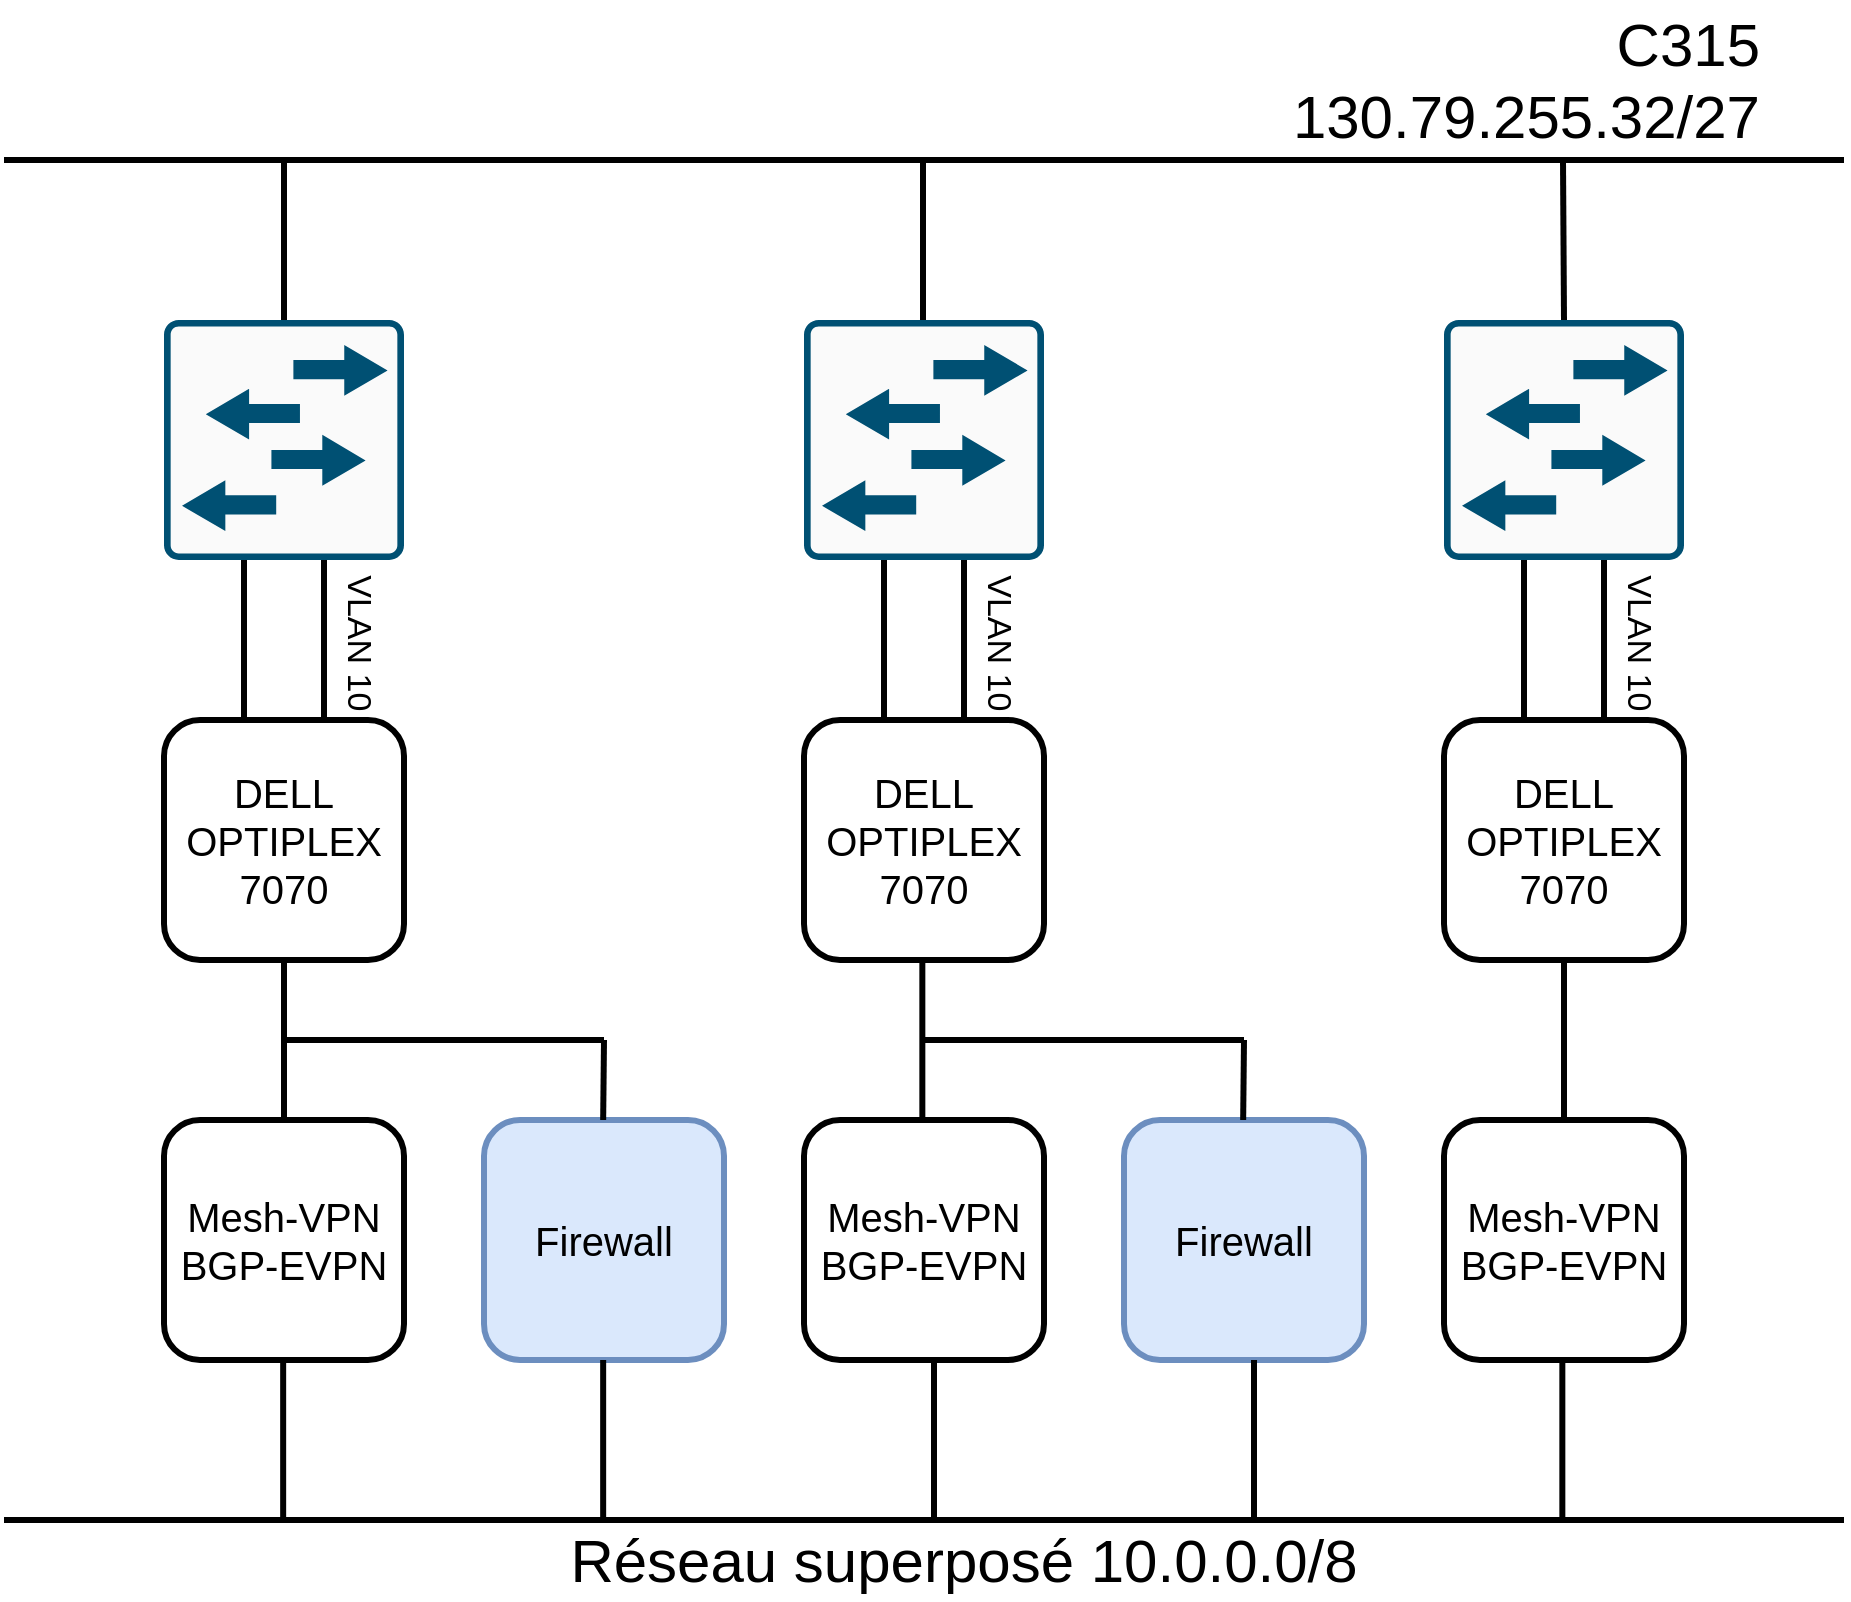 <mxfile version="22.1.2" type="device" pages="3">
  <diagram name="C315" id="j6WyidCfKMar323O4GRI">
    <mxGraphModel dx="1434" dy="843" grid="1" gridSize="10" guides="1" tooltips="1" connect="1" arrows="1" fold="1" page="1" pageScale="1" pageWidth="1169" pageHeight="827" math="0" shadow="0">
      <root>
        <mxCell id="0" />
        <mxCell id="1" parent="0" />
        <mxCell id="AUlWKvxWk7nY_kt9uzHI-6" value="" style="endArrow=none;html=1;rounded=0;strokeWidth=3;" parent="1" edge="1">
          <mxGeometry width="50" height="50" relative="1" as="geometry">
            <mxPoint x="120" y="80" as="sourcePoint" />
            <mxPoint x="1040" y="80" as="targetPoint" />
          </mxGeometry>
        </mxCell>
        <mxCell id="AUlWKvxWk7nY_kt9uzHI-8" value="" style="sketch=0;points=[[0.015,0.015,0],[0.985,0.015,0],[0.985,0.985,0],[0.015,0.985,0],[0.25,0,0],[0.5,0,0],[0.75,0,0],[1,0.25,0],[1,0.5,0],[1,0.75,0],[0.75,1,0],[0.5,1,0],[0.25,1,0],[0,0.75,0],[0,0.5,0],[0,0.25,0]];verticalLabelPosition=bottom;html=1;verticalAlign=top;aspect=fixed;align=center;pointerEvents=1;shape=mxgraph.cisco19.rect;prIcon=l2_switch;fillColor=#FAFAFA;strokeColor=#005073;strokeWidth=3;" parent="1" vertex="1">
          <mxGeometry x="840" y="160" width="120" height="120" as="geometry" />
        </mxCell>
        <mxCell id="AUlWKvxWk7nY_kt9uzHI-9" value="" style="sketch=0;points=[[0.015,0.015,0],[0.985,0.015,0],[0.985,0.985,0],[0.015,0.985,0],[0.25,0,0],[0.5,0,0],[0.75,0,0],[1,0.25,0],[1,0.5,0],[1,0.75,0],[0.75,1,0],[0.5,1,0],[0.25,1,0],[0,0.75,0],[0,0.5,0],[0,0.25,0]];verticalLabelPosition=bottom;html=1;verticalAlign=top;aspect=fixed;align=center;pointerEvents=1;shape=mxgraph.cisco19.rect;prIcon=l2_switch;fillColor=#FAFAFA;strokeColor=#005073;strokeWidth=3;" parent="1" vertex="1">
          <mxGeometry x="520" y="160" width="120" height="120" as="geometry" />
        </mxCell>
        <mxCell id="AUlWKvxWk7nY_kt9uzHI-10" value="" style="sketch=0;points=[[0.015,0.015,0],[0.985,0.015,0],[0.985,0.985,0],[0.015,0.985,0],[0.25,0,0],[0.5,0,0],[0.75,0,0],[1,0.25,0],[1,0.5,0],[1,0.75,0],[0.75,1,0],[0.5,1,0],[0.25,1,0],[0,0.75,0],[0,0.5,0],[0,0.25,0]];verticalLabelPosition=bottom;html=1;verticalAlign=top;aspect=fixed;align=center;pointerEvents=1;shape=mxgraph.cisco19.rect;prIcon=l2_switch;fillColor=#FAFAFA;strokeColor=#005073;strokeWidth=3;" parent="1" vertex="1">
          <mxGeometry x="200" y="160" width="120" height="120" as="geometry" />
        </mxCell>
        <mxCell id="AUlWKvxWk7nY_kt9uzHI-14" value="DELL&lt;br style=&quot;font-size: 20px;&quot;&gt;OPTIPLEX&lt;br style=&quot;font-size: 20px;&quot;&gt;7070" style="rounded=1;whiteSpace=wrap;html=1;strokeWidth=3;fontSize=20;" parent="1" vertex="1">
          <mxGeometry x="200" y="360" width="120" height="120" as="geometry" />
        </mxCell>
        <mxCell id="AUlWKvxWk7nY_kt9uzHI-15" value="DELL&lt;br style=&quot;font-size: 16px;&quot;&gt;OPTIPLEX&lt;br style=&quot;font-size: 16px;&quot;&gt;7070" style="rounded=1;whiteSpace=wrap;html=1;strokeWidth=3;fontSize=20;" parent="1" vertex="1">
          <mxGeometry x="520" y="360" width="120" height="120" as="geometry" />
        </mxCell>
        <mxCell id="AUlWKvxWk7nY_kt9uzHI-16" value="DELL&lt;br style=&quot;font-size: 16px;&quot;&gt;OPTIPLEX&lt;br style=&quot;font-size: 16px;&quot;&gt;7070" style="rounded=1;whiteSpace=wrap;html=1;strokeWidth=3;fontSize=20;" parent="1" vertex="1">
          <mxGeometry x="840" y="360" width="120" height="120" as="geometry" />
        </mxCell>
        <mxCell id="AUlWKvxWk7nY_kt9uzHI-20" value="C315&lt;br&gt;130.79.255.32/27" style="text;html=1;strokeColor=none;fillColor=none;align=right;verticalAlign=middle;whiteSpace=wrap;rounded=0;fontSize=30;strokeWidth=3;" parent="1" vertex="1">
          <mxGeometry x="760" width="240" height="80" as="geometry" />
        </mxCell>
        <mxCell id="AUlWKvxWk7nY_kt9uzHI-21" style="edgeStyle=none;shape=connector;rounded=0;orthogonalLoop=1;jettySize=auto;html=1;labelBackgroundColor=default;strokeColor=default;strokeWidth=3;align=center;verticalAlign=middle;fontFamily=Helvetica;fontSize=16;fontColor=default;endArrow=none;" parent="1" source="AUlWKvxWk7nY_kt9uzHI-10" edge="1">
          <mxGeometry relative="1" as="geometry">
            <mxPoint x="260" y="80" as="targetPoint" />
          </mxGeometry>
        </mxCell>
        <mxCell id="AUlWKvxWk7nY_kt9uzHI-23" style="edgeStyle=none;shape=connector;rounded=0;orthogonalLoop=1;jettySize=auto;html=1;labelBackgroundColor=default;strokeColor=default;strokeWidth=3;align=center;verticalAlign=middle;fontFamily=Helvetica;fontSize=16;fontColor=default;endArrow=none;" parent="1" edge="1">
          <mxGeometry relative="1" as="geometry">
            <mxPoint x="579.5" y="160" as="sourcePoint" />
            <mxPoint x="579.5" y="80" as="targetPoint" />
          </mxGeometry>
        </mxCell>
        <mxCell id="AUlWKvxWk7nY_kt9uzHI-24" style="edgeStyle=none;shape=connector;rounded=0;orthogonalLoop=1;jettySize=auto;html=1;labelBackgroundColor=default;strokeColor=default;strokeWidth=3;align=center;verticalAlign=middle;fontFamily=Helvetica;fontSize=16;fontColor=default;endArrow=none;" parent="1" edge="1">
          <mxGeometry relative="1" as="geometry">
            <mxPoint x="900" y="160" as="sourcePoint" />
            <mxPoint x="899.5" y="80" as="targetPoint" />
          </mxGeometry>
        </mxCell>
        <mxCell id="AUlWKvxWk7nY_kt9uzHI-25" style="edgeStyle=none;shape=connector;rounded=0;orthogonalLoop=1;jettySize=auto;html=1;labelBackgroundColor=default;strokeColor=default;strokeWidth=3;align=center;verticalAlign=middle;fontFamily=Helvetica;fontSize=16;fontColor=default;endArrow=none;" parent="1" edge="1">
          <mxGeometry relative="1" as="geometry">
            <mxPoint x="240" y="360" as="sourcePoint" />
            <mxPoint x="240" y="280" as="targetPoint" />
          </mxGeometry>
        </mxCell>
        <mxCell id="AUlWKvxWk7nY_kt9uzHI-28" style="edgeStyle=none;shape=connector;rounded=0;orthogonalLoop=1;jettySize=auto;html=1;labelBackgroundColor=default;strokeColor=default;strokeWidth=3;align=center;verticalAlign=middle;fontFamily=Helvetica;fontSize=16;fontColor=default;endArrow=none;" parent="1" edge="1">
          <mxGeometry relative="1" as="geometry">
            <mxPoint x="280" y="360" as="sourcePoint" />
            <mxPoint x="280" y="280" as="targetPoint" />
          </mxGeometry>
        </mxCell>
        <mxCell id="AUlWKvxWk7nY_kt9uzHI-29" style="edgeStyle=none;shape=connector;rounded=0;orthogonalLoop=1;jettySize=auto;html=1;labelBackgroundColor=default;strokeColor=default;strokeWidth=3;align=center;verticalAlign=middle;fontFamily=Helvetica;fontSize=16;fontColor=default;endArrow=none;" parent="1" edge="1">
          <mxGeometry relative="1" as="geometry">
            <mxPoint x="560" y="360" as="sourcePoint" />
            <mxPoint x="560" y="280" as="targetPoint" />
          </mxGeometry>
        </mxCell>
        <mxCell id="AUlWKvxWk7nY_kt9uzHI-30" style="edgeStyle=none;shape=connector;rounded=0;orthogonalLoop=1;jettySize=auto;html=1;labelBackgroundColor=default;strokeColor=default;strokeWidth=3;align=center;verticalAlign=middle;fontFamily=Helvetica;fontSize=16;fontColor=default;endArrow=none;" parent="1" edge="1">
          <mxGeometry relative="1" as="geometry">
            <mxPoint x="600" y="360" as="sourcePoint" />
            <mxPoint x="600" y="280" as="targetPoint" />
          </mxGeometry>
        </mxCell>
        <mxCell id="AUlWKvxWk7nY_kt9uzHI-31" style="edgeStyle=none;shape=connector;rounded=0;orthogonalLoop=1;jettySize=auto;html=1;labelBackgroundColor=default;strokeColor=default;strokeWidth=3;align=center;verticalAlign=middle;fontFamily=Helvetica;fontSize=16;fontColor=default;endArrow=none;" parent="1" edge="1">
          <mxGeometry relative="1" as="geometry">
            <mxPoint x="880" y="360" as="sourcePoint" />
            <mxPoint x="880" y="280" as="targetPoint" />
          </mxGeometry>
        </mxCell>
        <mxCell id="AUlWKvxWk7nY_kt9uzHI-32" style="edgeStyle=none;shape=connector;rounded=0;orthogonalLoop=1;jettySize=auto;html=1;labelBackgroundColor=default;strokeColor=default;strokeWidth=3;align=center;verticalAlign=middle;fontFamily=Helvetica;fontSize=16;fontColor=default;endArrow=none;" parent="1" edge="1">
          <mxGeometry relative="1" as="geometry">
            <mxPoint x="920" y="360" as="sourcePoint" />
            <mxPoint x="920" y="280" as="targetPoint" />
          </mxGeometry>
        </mxCell>
        <mxCell id="AUlWKvxWk7nY_kt9uzHI-37" value="VLAN 10" style="text;html=1;strokeColor=none;fillColor=none;align=right;verticalAlign=middle;whiteSpace=wrap;rounded=0;fontSize=17;strokeWidth=3;rotation=90;" parent="1" vertex="1">
          <mxGeometry x="900" y="310" width="73.25" height="23.38" as="geometry" />
        </mxCell>
        <mxCell id="AUlWKvxWk7nY_kt9uzHI-38" value="VLAN 10" style="text;html=1;strokeColor=none;fillColor=none;align=right;verticalAlign=middle;whiteSpace=wrap;rounded=0;fontSize=17;strokeWidth=3;rotation=90;" parent="1" vertex="1">
          <mxGeometry x="580" y="310" width="73.25" height="23.38" as="geometry" />
        </mxCell>
        <mxCell id="AUlWKvxWk7nY_kt9uzHI-46" value="Firewall" style="rounded=1;whiteSpace=wrap;html=1;strokeWidth=3;fontSize=20;fillColor=#dae8fc;strokeColor=#6c8ebf;" parent="1" vertex="1">
          <mxGeometry x="360" y="560" width="120" height="120" as="geometry" />
        </mxCell>
        <mxCell id="AUlWKvxWk7nY_kt9uzHI-47" value="Firewall" style="rounded=1;whiteSpace=wrap;html=1;strokeWidth=3;fontSize=20;fillColor=#dae8fc;strokeColor=#6c8ebf;" parent="1" vertex="1">
          <mxGeometry x="680" y="560" width="120" height="120" as="geometry" />
        </mxCell>
        <mxCell id="AUlWKvxWk7nY_kt9uzHI-48" value="Mesh-VPN&lt;br style=&quot;border-color: var(--border-color);&quot;&gt;BGP-EVPN" style="rounded=1;whiteSpace=wrap;html=1;strokeWidth=3;fontSize=20;direction=south;" parent="1" vertex="1">
          <mxGeometry x="520" y="560" width="120" height="120" as="geometry" />
        </mxCell>
        <mxCell id="AUlWKvxWk7nY_kt9uzHI-49" value="Mesh-VPN&lt;br style=&quot;border-color: var(--border-color);&quot;&gt;BGP-EVPN" style="rounded=1;whiteSpace=wrap;html=1;strokeWidth=3;fontSize=20;direction=south;" parent="1" vertex="1">
          <mxGeometry x="840" y="560" width="120" height="120" as="geometry" />
        </mxCell>
        <mxCell id="AUlWKvxWk7nY_kt9uzHI-50" value="Mesh-VPN&lt;br&gt;BGP-EVPN" style="rounded=1;whiteSpace=wrap;html=1;strokeWidth=3;fontSize=20;direction=south;" parent="1" vertex="1">
          <mxGeometry x="200" y="560" width="120" height="120" as="geometry" />
        </mxCell>
        <mxCell id="AUlWKvxWk7nY_kt9uzHI-51" style="edgeStyle=none;shape=connector;rounded=0;orthogonalLoop=1;jettySize=auto;html=1;labelBackgroundColor=default;strokeColor=default;strokeWidth=3;align=center;verticalAlign=middle;fontFamily=Helvetica;fontSize=16;fontColor=default;endArrow=none;" parent="1" edge="1">
          <mxGeometry relative="1" as="geometry">
            <mxPoint x="260" y="560" as="sourcePoint" />
            <mxPoint x="260" y="480" as="targetPoint" />
          </mxGeometry>
        </mxCell>
        <mxCell id="AUlWKvxWk7nY_kt9uzHI-52" style="edgeStyle=none;shape=connector;rounded=0;orthogonalLoop=1;jettySize=auto;html=1;labelBackgroundColor=default;strokeColor=default;strokeWidth=3;align=center;verticalAlign=middle;fontFamily=Helvetica;fontSize=16;fontColor=default;endArrow=none;" parent="1" edge="1">
          <mxGeometry relative="1" as="geometry">
            <mxPoint x="579.17" y="560" as="sourcePoint" />
            <mxPoint x="579.17" y="480" as="targetPoint" />
          </mxGeometry>
        </mxCell>
        <mxCell id="AUlWKvxWk7nY_kt9uzHI-53" style="edgeStyle=none;shape=connector;rounded=0;orthogonalLoop=1;jettySize=auto;html=1;labelBackgroundColor=default;strokeColor=default;strokeWidth=3;align=center;verticalAlign=middle;fontFamily=Helvetica;fontSize=16;fontColor=default;endArrow=none;" parent="1" edge="1">
          <mxGeometry relative="1" as="geometry">
            <mxPoint x="900" y="560" as="sourcePoint" />
            <mxPoint x="900" y="480" as="targetPoint" />
          </mxGeometry>
        </mxCell>
        <mxCell id="AUlWKvxWk7nY_kt9uzHI-54" style="edgeStyle=none;shape=connector;rounded=0;orthogonalLoop=1;jettySize=auto;html=1;labelBackgroundColor=default;strokeColor=default;strokeWidth=3;align=center;verticalAlign=middle;fontFamily=Helvetica;fontSize=16;fontColor=default;endArrow=none;" parent="1" edge="1">
          <mxGeometry relative="1" as="geometry">
            <mxPoint x="419.58" y="560" as="sourcePoint" />
            <mxPoint x="420" y="520" as="targetPoint" />
          </mxGeometry>
        </mxCell>
        <mxCell id="AUlWKvxWk7nY_kt9uzHI-55" style="edgeStyle=none;shape=connector;rounded=0;orthogonalLoop=1;jettySize=auto;html=1;labelBackgroundColor=default;strokeColor=default;strokeWidth=3;align=center;verticalAlign=middle;fontFamily=Helvetica;fontSize=16;fontColor=default;endArrow=none;" parent="1" edge="1">
          <mxGeometry relative="1" as="geometry">
            <mxPoint x="420" y="520" as="sourcePoint" />
            <mxPoint x="260" y="520" as="targetPoint" />
          </mxGeometry>
        </mxCell>
        <mxCell id="AUlWKvxWk7nY_kt9uzHI-56" style="edgeStyle=none;shape=connector;rounded=0;orthogonalLoop=1;jettySize=auto;html=1;labelBackgroundColor=default;strokeColor=default;strokeWidth=3;align=center;verticalAlign=middle;fontFamily=Helvetica;fontSize=16;fontColor=default;endArrow=none;" parent="1" edge="1">
          <mxGeometry relative="1" as="geometry">
            <mxPoint x="739.58" y="560" as="sourcePoint" />
            <mxPoint x="740" y="520" as="targetPoint" />
          </mxGeometry>
        </mxCell>
        <mxCell id="AUlWKvxWk7nY_kt9uzHI-57" style="edgeStyle=none;shape=connector;rounded=0;orthogonalLoop=1;jettySize=auto;html=1;labelBackgroundColor=default;strokeColor=default;strokeWidth=3;align=center;verticalAlign=middle;fontFamily=Helvetica;fontSize=16;fontColor=default;endArrow=none;" parent="1" edge="1">
          <mxGeometry relative="1" as="geometry">
            <mxPoint x="740" y="520" as="sourcePoint" />
            <mxPoint x="580" y="520" as="targetPoint" />
          </mxGeometry>
        </mxCell>
        <mxCell id="AUlWKvxWk7nY_kt9uzHI-58" style="edgeStyle=none;shape=connector;rounded=0;orthogonalLoop=1;jettySize=auto;html=1;labelBackgroundColor=default;strokeColor=default;strokeWidth=3;align=center;verticalAlign=middle;fontFamily=Helvetica;fontSize=16;fontColor=default;endArrow=none;" parent="1" edge="1">
          <mxGeometry relative="1" as="geometry">
            <mxPoint x="259.58" y="760" as="sourcePoint" />
            <mxPoint x="259.58" y="680" as="targetPoint" />
          </mxGeometry>
        </mxCell>
        <mxCell id="AUlWKvxWk7nY_kt9uzHI-59" style="edgeStyle=none;shape=connector;rounded=0;orthogonalLoop=1;jettySize=auto;html=1;labelBackgroundColor=default;strokeColor=default;strokeWidth=3;align=center;verticalAlign=middle;fontFamily=Helvetica;fontSize=16;fontColor=default;endArrow=none;" parent="1" edge="1">
          <mxGeometry relative="1" as="geometry">
            <mxPoint x="419.58" y="760" as="sourcePoint" />
            <mxPoint x="419.58" y="680" as="targetPoint" />
          </mxGeometry>
        </mxCell>
        <mxCell id="AUlWKvxWk7nY_kt9uzHI-61" style="edgeStyle=none;shape=connector;rounded=0;orthogonalLoop=1;jettySize=auto;html=1;labelBackgroundColor=default;strokeColor=default;strokeWidth=3;align=center;verticalAlign=middle;fontFamily=Helvetica;fontSize=16;fontColor=default;endArrow=none;" parent="1" edge="1">
          <mxGeometry relative="1" as="geometry">
            <mxPoint x="585" y="760" as="sourcePoint" />
            <mxPoint x="585" y="680" as="targetPoint" />
          </mxGeometry>
        </mxCell>
        <mxCell id="AUlWKvxWk7nY_kt9uzHI-62" style="edgeStyle=none;shape=connector;rounded=0;orthogonalLoop=1;jettySize=auto;html=1;labelBackgroundColor=default;strokeColor=default;strokeWidth=3;align=center;verticalAlign=middle;fontFamily=Helvetica;fontSize=16;fontColor=default;endArrow=none;" parent="1" edge="1">
          <mxGeometry relative="1" as="geometry">
            <mxPoint x="745" y="760" as="sourcePoint" />
            <mxPoint x="745" y="680" as="targetPoint" />
          </mxGeometry>
        </mxCell>
        <mxCell id="AUlWKvxWk7nY_kt9uzHI-63" style="edgeStyle=none;shape=connector;rounded=0;orthogonalLoop=1;jettySize=auto;html=1;labelBackgroundColor=default;strokeColor=default;strokeWidth=3;align=center;verticalAlign=middle;fontFamily=Helvetica;fontSize=16;fontColor=default;endArrow=none;" parent="1" edge="1">
          <mxGeometry relative="1" as="geometry">
            <mxPoint x="899.17" y="760" as="sourcePoint" />
            <mxPoint x="899.17" y="680" as="targetPoint" />
          </mxGeometry>
        </mxCell>
        <mxCell id="AUlWKvxWk7nY_kt9uzHI-64" value="" style="endArrow=none;html=1;rounded=0;strokeWidth=3;" parent="1" edge="1">
          <mxGeometry width="50" height="50" relative="1" as="geometry">
            <mxPoint x="120" y="760" as="sourcePoint" />
            <mxPoint x="1040" y="760" as="targetPoint" />
          </mxGeometry>
        </mxCell>
        <mxCell id="AUlWKvxWk7nY_kt9uzHI-66" value="Réseau superposé 10.0.0.0/8" style="text;html=1;strokeColor=none;fillColor=none;align=center;verticalAlign=middle;whiteSpace=wrap;rounded=0;fontSize=30;strokeWidth=3;" parent="1" vertex="1">
          <mxGeometry x="360" y="760" width="480" height="40" as="geometry" />
        </mxCell>
        <mxCell id="CL7fVpWbf4rHvNEKXGzg-1" value="VLAN 10" style="text;html=1;strokeColor=none;fillColor=none;align=right;verticalAlign=middle;whiteSpace=wrap;rounded=0;fontSize=17;strokeWidth=3;rotation=90;" vertex="1" parent="1">
          <mxGeometry x="260" y="310" width="73.25" height="23.38" as="geometry" />
        </mxCell>
      </root>
    </mxGraphModel>
  </diagram>
  <diagram id="iWnLjfTb2cD-oxmqKI-x" name="NUC">
    <mxGraphModel dx="1434" dy="16" grid="1" gridSize="10" guides="1" tooltips="1" connect="1" arrows="1" fold="1" page="1" pageScale="1" pageWidth="1169" pageHeight="827" math="0" shadow="0">
      <root>
        <mxCell id="0" />
        <mxCell id="1" parent="0" />
        <mxCell id="FX39cSX2NrFYSBNiAAwY-1" value="Mesh-VPN" style="rounded=1;whiteSpace=wrap;html=1;strokeWidth=3;fontSize=20;" parent="1" vertex="1">
          <mxGeometry x="360" y="1240" width="120" height="40" as="geometry" />
        </mxCell>
        <mxCell id="FX39cSX2NrFYSBNiAAwY-4" value="Firewall" style="rounded=1;whiteSpace=wrap;html=1;strokeWidth=3;fontSize=20;fillColor=#dae8fc;strokeColor=#6c8ebf;" parent="1" vertex="1">
          <mxGeometry x="920" y="1241" width="160" height="40" as="geometry" />
        </mxCell>
        <mxCell id="FX39cSX2NrFYSBNiAAwY-5" value="" style="endArrow=none;html=1;rounded=0;strokeWidth=3;" parent="1" edge="1">
          <mxGeometry width="50" height="50" relative="1" as="geometry">
            <mxPoint x="40" y="1040" as="sourcePoint" />
            <mxPoint x="1120" y="1040" as="targetPoint" />
          </mxGeometry>
        </mxCell>
        <mxCell id="FX39cSX2NrFYSBNiAAwY-6" value="DELL OPTIPLEX 7070 | PROXMOX" style="text;html=1;strokeColor=none;fillColor=none;align=right;verticalAlign=middle;whiteSpace=wrap;rounded=0;fontSize=30;strokeWidth=3;" parent="1" vertex="1">
          <mxGeometry x="40" y="960" width="520" height="40" as="geometry" />
        </mxCell>
        <mxCell id="RoK1HsLIfoq-n_jDiiQ8-1" value="" style="sketch=0;points=[[0.015,0.015,0],[0.985,0.015,0],[0.985,0.985,0],[0.015,0.985,0],[0.25,0,0],[0.5,0,0],[0.75,0,0],[1,0.25,0],[1,0.5,0],[1,0.75,0],[0.75,1,0],[0.5,1,0],[0.25,1,0],[0,0.75,0],[0,0.5,0],[0,0.25,0]];verticalLabelPosition=bottom;html=1;verticalAlign=top;aspect=fixed;align=center;pointerEvents=1;shape=mxgraph.cisco19.rect;prIcon=l2_switch;fillColor=#FAFAFA;strokeColor=#005073;strokeWidth=3;" vertex="1" parent="1">
          <mxGeometry x="80" y="1170" width="120" height="120" as="geometry" />
        </mxCell>
        <mxCell id="RoK1HsLIfoq-n_jDiiQ8-2" value="BGP-EVPN" style="rounded=1;whiteSpace=wrap;html=1;strokeWidth=3;fontSize=20;" vertex="1" parent="1">
          <mxGeometry x="640" y="1240" width="120" height="40" as="geometry" />
        </mxCell>
        <mxCell id="RoK1HsLIfoq-n_jDiiQ8-3" value="Orchestrateur de conteneurs" style="rounded=1;whiteSpace=wrap;html=1;strokeWidth=3;fontSize=20;fillColor=#dae8fc;strokeColor=#6c8ebf;" vertex="1" parent="1">
          <mxGeometry x="920" y="1321" width="160" height="79" as="geometry" />
        </mxCell>
        <mxCell id="RoK1HsLIfoq-n_jDiiQ8-6" value="Chrony" style="rounded=1;whiteSpace=wrap;html=1;strokeWidth=3;fontSize=20;" vertex="1" parent="1">
          <mxGeometry x="360" y="1300" width="120" height="40" as="geometry" />
        </mxCell>
        <mxCell id="RoK1HsLIfoq-n_jDiiQ8-7" value="Glusterfs" style="rounded=1;whiteSpace=wrap;html=1;strokeWidth=3;fontSize=20;" vertex="1" parent="1">
          <mxGeometry x="360" y="1360" width="120" height="40" as="geometry" />
        </mxCell>
        <mxCell id="RoK1HsLIfoq-n_jDiiQ8-10" value="" style="endArrow=none;html=1;rounded=0;strokeWidth=3;" edge="1" parent="1">
          <mxGeometry width="50" height="50" relative="1" as="geometry">
            <mxPoint x="320" y="1080" as="sourcePoint" />
            <mxPoint x="320" y="1440" as="targetPoint" />
          </mxGeometry>
        </mxCell>
        <mxCell id="RoK1HsLIfoq-n_jDiiQ8-11" value="" style="endArrow=none;html=1;rounded=0;strokeWidth=3;" edge="1" parent="1" target="RoK1HsLIfoq-n_jDiiQ8-5">
          <mxGeometry width="50" height="50" relative="1" as="geometry">
            <mxPoint x="240" y="1080" as="sourcePoint" />
            <mxPoint x="240" y="1359" as="targetPoint" />
          </mxGeometry>
        </mxCell>
        <mxCell id="RoK1HsLIfoq-n_jDiiQ8-5" value="Réseau physique&lt;br&gt;130.79.255.32/27" style="text;html=1;strokeColor=none;fillColor=none;align=center;verticalAlign=middle;whiteSpace=wrap;rounded=0;fontSize=30;strokeWidth=3;" vertex="1" parent="1">
          <mxGeometry x="40" y="1080" width="280" height="80" as="geometry" />
        </mxCell>
        <mxCell id="RoK1HsLIfoq-n_jDiiQ8-12" value="" style="endArrow=none;html=1;rounded=0;strokeWidth=3;" edge="1" parent="1">
          <mxGeometry width="50" height="50" relative="1" as="geometry">
            <mxPoint x="560" y="1080" as="sourcePoint" />
            <mxPoint x="560" y="1440" as="targetPoint" />
          </mxGeometry>
        </mxCell>
        <mxCell id="RoK1HsLIfoq-n_jDiiQ8-13" value="" style="endArrow=none;html=1;rounded=0;strokeWidth=3;" edge="1" parent="1">
          <mxGeometry width="50" height="50" relative="1" as="geometry">
            <mxPoint x="840" y="1080" as="sourcePoint" />
            <mxPoint x="840" y="1440" as="targetPoint" />
          </mxGeometry>
        </mxCell>
        <mxCell id="RoK1HsLIfoq-n_jDiiQ8-14" value="" style="endArrow=none;html=1;rounded=0;strokeWidth=3;" edge="1" parent="1" target="RoK1HsLIfoq-n_jDiiQ8-15">
          <mxGeometry width="50" height="50" relative="1" as="geometry">
            <mxPoint x="800" y="1080" as="sourcePoint" />
            <mxPoint x="800" y="1359" as="targetPoint" />
          </mxGeometry>
        </mxCell>
        <mxCell id="RoK1HsLIfoq-n_jDiiQ8-15" value="VPN Nebula&lt;br&gt;10.0.0.0/16" style="text;html=1;strokeColor=none;fillColor=none;align=center;verticalAlign=middle;whiteSpace=wrap;rounded=0;fontSize=30;strokeWidth=3;" vertex="1" parent="1">
          <mxGeometry x="560" y="1080" width="280" height="80" as="geometry" />
        </mxCell>
        <mxCell id="RoK1HsLIfoq-n_jDiiQ8-16" value="" style="endArrow=none;html=1;rounded=0;strokeWidth=3;" edge="1" parent="1" target="RoK1HsLIfoq-n_jDiiQ8-17">
          <mxGeometry width="50" height="50" relative="1" as="geometry">
            <mxPoint x="1080" y="1080" as="sourcePoint" />
            <mxPoint x="1080" y="1359" as="targetPoint" />
          </mxGeometry>
        </mxCell>
        <mxCell id="RoK1HsLIfoq-n_jDiiQ8-17" value="&lt;div style=&quot;&quot;&gt;&lt;span style=&quot;background-color: initial;&quot;&gt;Réseau Interne&lt;/span&gt;&lt;/div&gt;&lt;div style=&quot;&quot;&gt;&lt;span style=&quot;background-color: initial;&quot;&gt;10.0.0.0/8&lt;/span&gt;&lt;/div&gt;" style="text;html=1;strokeColor=none;fillColor=none;align=center;verticalAlign=middle;whiteSpace=wrap;rounded=0;fontSize=30;strokeWidth=3;" vertex="1" parent="1">
          <mxGeometry x="840" y="1080" width="280" height="80" as="geometry" />
        </mxCell>
        <mxCell id="RoK1HsLIfoq-n_jDiiQ8-18" value="" style="endArrow=none;html=1;rounded=0;strokeWidth=3;" edge="1" parent="1">
          <mxGeometry width="50" height="50" relative="1" as="geometry">
            <mxPoint x="200" y="1200" as="sourcePoint" />
            <mxPoint x="320" y="1200" as="targetPoint" />
          </mxGeometry>
        </mxCell>
        <mxCell id="RoK1HsLIfoq-n_jDiiQ8-19" value="" style="endArrow=none;html=1;rounded=0;strokeWidth=3;dashed=1;" edge="1" parent="1">
          <mxGeometry width="50" height="50" relative="1" as="geometry">
            <mxPoint x="320" y="1200" as="sourcePoint" />
            <mxPoint x="840" y="1200" as="targetPoint" />
          </mxGeometry>
        </mxCell>
        <mxCell id="RoK1HsLIfoq-n_jDiiQ8-20" value="PROXMOX" style="text;html=1;strokeColor=none;fillColor=none;align=center;verticalAlign=middle;whiteSpace=wrap;rounded=0;fontSize=30;strokeWidth=3;" vertex="1" parent="1">
          <mxGeometry x="320" y="1080" width="240" height="80" as="geometry" />
        </mxCell>
        <mxCell id="RoK1HsLIfoq-n_jDiiQ8-21" value="" style="endArrow=none;html=1;rounded=0;strokeWidth=3;" edge="1" parent="1">
          <mxGeometry width="50" height="50" relative="1" as="geometry">
            <mxPoint x="200" y="1259.5" as="sourcePoint" />
            <mxPoint x="320" y="1259.5" as="targetPoint" />
          </mxGeometry>
        </mxCell>
        <mxCell id="RoK1HsLIfoq-n_jDiiQ8-22" value="" style="endArrow=none;html=1;rounded=0;strokeWidth=3;entryX=0;entryY=0.5;entryDx=0;entryDy=0;" edge="1" parent="1" target="RoK1HsLIfoq-n_jDiiQ8-2">
          <mxGeometry width="50" height="50" relative="1" as="geometry">
            <mxPoint x="480" y="1259.5" as="sourcePoint" />
            <mxPoint x="600" y="1259.5" as="targetPoint" />
          </mxGeometry>
        </mxCell>
        <mxCell id="RoK1HsLIfoq-n_jDiiQ8-23" value="" style="endArrow=none;html=1;rounded=0;strokeWidth=3;entryX=0;entryY=0.5;entryDx=0;entryDy=0;" edge="1" parent="1" target="FX39cSX2NrFYSBNiAAwY-4">
          <mxGeometry width="50" height="50" relative="1" as="geometry">
            <mxPoint x="760" y="1260.5" as="sourcePoint" />
            <mxPoint x="880" y="1260.5" as="targetPoint" />
          </mxGeometry>
        </mxCell>
        <mxCell id="RoK1HsLIfoq-n_jDiiQ8-24" value="" style="endArrow=none;html=1;rounded=0;strokeWidth=3;" edge="1" parent="1">
          <mxGeometry width="50" height="50" relative="1" as="geometry">
            <mxPoint x="840" y="1360" as="sourcePoint" />
            <mxPoint x="920" y="1360" as="targetPoint" />
          </mxGeometry>
        </mxCell>
        <mxCell id="RoK1HsLIfoq-n_jDiiQ8-27" value="" style="endArrow=none;html=1;rounded=0;strokeWidth=3;" edge="1" parent="1">
          <mxGeometry width="50" height="50" relative="1" as="geometry">
            <mxPoint x="320" y="1380" as="sourcePoint" />
            <mxPoint x="360" y="1379.5" as="targetPoint" />
          </mxGeometry>
        </mxCell>
        <mxCell id="RoK1HsLIfoq-n_jDiiQ8-28" value="" style="endArrow=none;html=1;rounded=0;strokeWidth=3;" edge="1" parent="1">
          <mxGeometry width="50" height="50" relative="1" as="geometry">
            <mxPoint x="320" y="1321" as="sourcePoint" />
            <mxPoint x="360" y="1321" as="targetPoint" />
          </mxGeometry>
        </mxCell>
        <mxCell id="RoK1HsLIfoq-n_jDiiQ8-29" value="" style="endArrow=none;html=1;rounded=0;strokeWidth=3;" edge="1" parent="1">
          <mxGeometry width="50" height="50" relative="1" as="geometry">
            <mxPoint x="320" y="1260" as="sourcePoint" />
            <mxPoint x="360" y="1260" as="targetPoint" />
          </mxGeometry>
        </mxCell>
        <mxCell id="xHiCXNKLKh3es7txBvNO-1" value="VLAN 10" style="text;html=1;strokeColor=none;fillColor=none;align=right;verticalAlign=middle;whiteSpace=wrap;rounded=0;fontSize=17;strokeWidth=3;rotation=0;" vertex="1" parent="1">
          <mxGeometry x="220" y="1170" width="73.25" height="23.38" as="geometry" />
        </mxCell>
      </root>
    </mxGraphModel>
  </diagram>
  <diagram name="Copy of C315" id="CnpkRVpxAnZn4KpBnY6z">
    <mxGraphModel dx="1434" dy="843" grid="1" gridSize="10" guides="1" tooltips="1" connect="1" arrows="1" fold="1" page="1" pageScale="1" pageWidth="1169" pageHeight="827" math="0" shadow="0">
      <root>
        <mxCell id="jQIRtFLoPVICZzxnAHv3-0" />
        <mxCell id="jQIRtFLoPVICZzxnAHv3-1" parent="jQIRtFLoPVICZzxnAHv3-0" />
        <mxCell id="jQIRtFLoPVICZzxnAHv3-2" value="" style="endArrow=none;html=1;rounded=0;strokeWidth=3;" edge="1" parent="jQIRtFLoPVICZzxnAHv3-1">
          <mxGeometry width="50" height="50" relative="1" as="geometry">
            <mxPoint x="120" y="80" as="sourcePoint" />
            <mxPoint x="1040" y="80" as="targetPoint" />
          </mxGeometry>
        </mxCell>
        <mxCell id="jQIRtFLoPVICZzxnAHv3-9" value="OPENSTACK&lt;br&gt;172.16.0.0/27" style="text;html=1;strokeColor=none;fillColor=none;align=right;verticalAlign=middle;whiteSpace=wrap;rounded=0;fontSize=30;strokeWidth=3;" vertex="1" parent="jQIRtFLoPVICZzxnAHv3-1">
          <mxGeometry x="760" width="240" height="80" as="geometry" />
        </mxCell>
        <mxCell id="jQIRtFLoPVICZzxnAHv3-10" style="edgeStyle=none;shape=connector;rounded=0;orthogonalLoop=1;jettySize=auto;html=1;labelBackgroundColor=default;strokeColor=default;strokeWidth=3;align=center;verticalAlign=middle;fontFamily=Helvetica;fontSize=16;fontColor=default;endArrow=none;" edge="1" parent="jQIRtFLoPVICZzxnAHv3-1">
          <mxGeometry relative="1" as="geometry">
            <mxPoint x="260" y="80" as="targetPoint" />
            <mxPoint x="260" y="160" as="sourcePoint" />
          </mxGeometry>
        </mxCell>
        <mxCell id="jQIRtFLoPVICZzxnAHv3-11" style="edgeStyle=none;shape=connector;rounded=0;orthogonalLoop=1;jettySize=auto;html=1;labelBackgroundColor=default;strokeColor=default;strokeWidth=3;align=center;verticalAlign=middle;fontFamily=Helvetica;fontSize=16;fontColor=default;endArrow=none;" edge="1" parent="jQIRtFLoPVICZzxnAHv3-1">
          <mxGeometry relative="1" as="geometry">
            <mxPoint x="424.5" y="160" as="sourcePoint" />
            <mxPoint x="424.5" y="80" as="targetPoint" />
          </mxGeometry>
        </mxCell>
        <mxCell id="jQIRtFLoPVICZzxnAHv3-12" style="edgeStyle=none;shape=connector;rounded=0;orthogonalLoop=1;jettySize=auto;html=1;labelBackgroundColor=default;strokeColor=default;strokeWidth=3;align=center;verticalAlign=middle;fontFamily=Helvetica;fontSize=16;fontColor=default;endArrow=none;" edge="1" parent="jQIRtFLoPVICZzxnAHv3-1">
          <mxGeometry relative="1" as="geometry">
            <mxPoint x="590.5" y="160" as="sourcePoint" />
            <mxPoint x="590" y="80" as="targetPoint" />
          </mxGeometry>
        </mxCell>
        <mxCell id="jQIRtFLoPVICZzxnAHv3-21" value="Firewall" style="rounded=1;whiteSpace=wrap;html=1;strokeWidth=3;fontSize=20;fillColor=#dae8fc;strokeColor=#6c8ebf;" vertex="1" parent="jQIRtFLoPVICZzxnAHv3-1">
          <mxGeometry x="365" y="160" width="120" height="120" as="geometry" />
        </mxCell>
        <mxCell id="jQIRtFLoPVICZzxnAHv3-22" value="Firewall" style="rounded=1;whiteSpace=wrap;html=1;strokeWidth=3;fontSize=20;fillColor=#dae8fc;strokeColor=#6c8ebf;" vertex="1" parent="jQIRtFLoPVICZzxnAHv3-1">
          <mxGeometry x="525" y="160" width="120" height="120" as="geometry" />
        </mxCell>
        <mxCell id="jQIRtFLoPVICZzxnAHv3-25" value="Mesh-VPN&lt;br&gt;BGP-EVPN" style="rounded=1;whiteSpace=wrap;html=1;strokeWidth=3;fontSize=20;direction=south;fillColor=#dae8fc;strokeColor=#6c8ebf;" vertex="1" parent="jQIRtFLoPVICZzxnAHv3-1">
          <mxGeometry x="200" y="160" width="120" height="120" as="geometry" />
        </mxCell>
        <mxCell id="jQIRtFLoPVICZzxnAHv3-33" style="edgeStyle=none;shape=connector;rounded=0;orthogonalLoop=1;jettySize=auto;html=1;labelBackgroundColor=default;strokeColor=default;strokeWidth=3;align=center;verticalAlign=middle;fontFamily=Helvetica;fontSize=16;fontColor=default;endArrow=none;" edge="1" parent="jQIRtFLoPVICZzxnAHv3-1">
          <mxGeometry relative="1" as="geometry">
            <mxPoint x="259.5" y="360" as="sourcePoint" />
            <mxPoint x="259.5" y="280" as="targetPoint" />
          </mxGeometry>
        </mxCell>
        <mxCell id="jQIRtFLoPVICZzxnAHv3-34" style="edgeStyle=none;shape=connector;rounded=0;orthogonalLoop=1;jettySize=auto;html=1;labelBackgroundColor=default;strokeColor=default;strokeWidth=3;align=center;verticalAlign=middle;fontFamily=Helvetica;fontSize=16;fontColor=default;endArrow=none;" edge="1" parent="jQIRtFLoPVICZzxnAHv3-1">
          <mxGeometry relative="1" as="geometry">
            <mxPoint x="424.58" y="360" as="sourcePoint" />
            <mxPoint x="424.58" y="280" as="targetPoint" />
          </mxGeometry>
        </mxCell>
        <mxCell id="jQIRtFLoPVICZzxnAHv3-36" style="edgeStyle=none;shape=connector;rounded=0;orthogonalLoop=1;jettySize=auto;html=1;labelBackgroundColor=default;strokeColor=default;strokeWidth=3;align=center;verticalAlign=middle;fontFamily=Helvetica;fontSize=16;fontColor=default;endArrow=none;" edge="1" parent="jQIRtFLoPVICZzxnAHv3-1">
          <mxGeometry relative="1" as="geometry">
            <mxPoint x="590" y="360" as="sourcePoint" />
            <mxPoint x="590" y="280" as="targetPoint" />
          </mxGeometry>
        </mxCell>
        <mxCell id="jQIRtFLoPVICZzxnAHv3-38" value="" style="endArrow=none;html=1;rounded=0;strokeWidth=3;" edge="1" parent="jQIRtFLoPVICZzxnAHv3-1">
          <mxGeometry width="50" height="50" relative="1" as="geometry">
            <mxPoint x="120" y="360" as="sourcePoint" />
            <mxPoint x="1040" y="360" as="targetPoint" />
          </mxGeometry>
        </mxCell>
        <mxCell id="jQIRtFLoPVICZzxnAHv3-39" value="Réseau interne 10.0.0.0/8" style="text;html=1;strokeColor=none;fillColor=none;align=center;verticalAlign=middle;whiteSpace=wrap;rounded=0;fontSize=30;strokeWidth=3;" vertex="1" parent="jQIRtFLoPVICZzxnAHv3-1">
          <mxGeometry x="680" y="360" width="360" height="40" as="geometry" />
        </mxCell>
        <mxCell id="V2dcvdLNLKGwFn9K7ICJ-1" value="Orchestrateur de conteneurs" style="rounded=1;whiteSpace=wrap;html=1;strokeWidth=3;fontSize=20;fillColor=#dae8fc;strokeColor=#6c8ebf;direction=west;" vertex="1" parent="jQIRtFLoPVICZzxnAHv3-1">
          <mxGeometry x="180" y="400" width="160" height="120" as="geometry" />
        </mxCell>
        <mxCell id="V2dcvdLNLKGwFn9K7ICJ-2" style="edgeStyle=none;shape=connector;rounded=0;orthogonalLoop=1;jettySize=auto;html=1;labelBackgroundColor=default;strokeColor=default;strokeWidth=3;align=center;verticalAlign=middle;fontFamily=Helvetica;fontSize=16;fontColor=default;endArrow=none;" edge="1" parent="jQIRtFLoPVICZzxnAHv3-1">
          <mxGeometry relative="1" as="geometry">
            <mxPoint x="259.5" y="400" as="sourcePoint" />
            <mxPoint x="260" y="360" as="targetPoint" />
          </mxGeometry>
        </mxCell>
        <mxCell id="V2dcvdLNLKGwFn9K7ICJ-3" value="Orchestrateur de conteneurs" style="rounded=1;whiteSpace=wrap;html=1;strokeWidth=3;fontSize=20;fillColor=#dae8fc;strokeColor=#6c8ebf;direction=west;" vertex="1" parent="jQIRtFLoPVICZzxnAHv3-1">
          <mxGeometry x="510" y="400" width="160" height="120" as="geometry" />
        </mxCell>
        <mxCell id="V2dcvdLNLKGwFn9K7ICJ-4" style="edgeStyle=none;shape=connector;rounded=0;orthogonalLoop=1;jettySize=auto;html=1;labelBackgroundColor=default;strokeColor=default;strokeWidth=3;align=center;verticalAlign=middle;fontFamily=Helvetica;fontSize=16;fontColor=default;endArrow=none;" edge="1" parent="jQIRtFLoPVICZzxnAHv3-1">
          <mxGeometry relative="1" as="geometry">
            <mxPoint x="589.5" y="400" as="sourcePoint" />
            <mxPoint x="590" y="360" as="targetPoint" />
          </mxGeometry>
        </mxCell>
      </root>
    </mxGraphModel>
  </diagram>
</mxfile>
